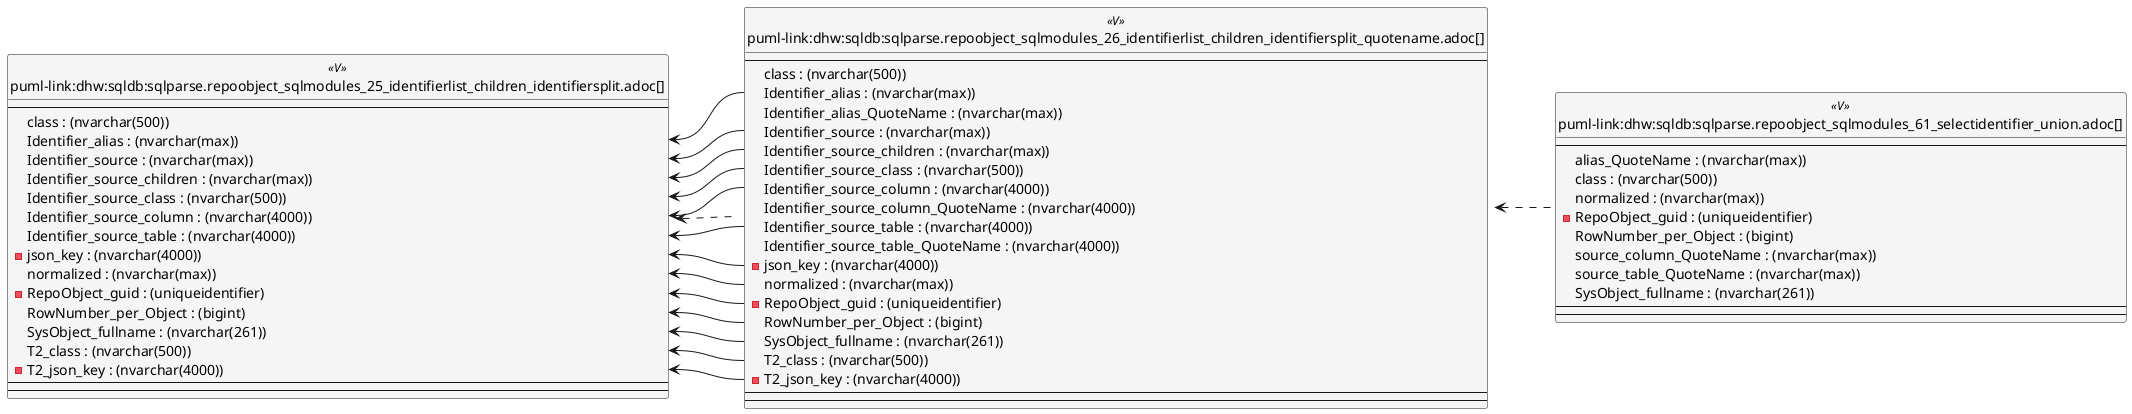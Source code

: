 @startuml
left to right direction
'top to bottom direction
hide circle
'avoide "." issues:
set namespaceSeparator none


skinparam class {
  BackgroundColor White
  BackgroundColor<<FN>> Yellow
  BackgroundColor<<FS>> Yellow
  BackgroundColor<<FT>> LightGray
  BackgroundColor<<IF>> Yellow
  BackgroundColor<<IS>> Yellow
  BackgroundColor<<P>> Aqua
  BackgroundColor<<PC>> Aqua
  BackgroundColor<<SN>> Yellow
  BackgroundColor<<SO>> SlateBlue
  BackgroundColor<<TF>> LightGray
  BackgroundColor<<TR>> Tomato
  BackgroundColor<<U>> White
  BackgroundColor<<V>> WhiteSmoke
  BackgroundColor<<X>> Aqua
  BackgroundColor<<external>> AliceBlue
}


entity "puml-link:dhw:sqldb:sqlparse.repoobject_sqlmodules_25_identifierlist_children_identifiersplit.adoc[]" as sqlparse.RepoObject_SqlModules_25_IdentifierList_children_IdentifierSplit << V >> {
  --
  class : (nvarchar(500))
  Identifier_alias : (nvarchar(max))
  Identifier_source : (nvarchar(max))
  Identifier_source_children : (nvarchar(max))
  Identifier_source_class : (nvarchar(500))
  Identifier_source_column : (nvarchar(4000))
  Identifier_source_table : (nvarchar(4000))
  - json_key : (nvarchar(4000))
  normalized : (nvarchar(max))
  - RepoObject_guid : (uniqueidentifier)
  RowNumber_per_Object : (bigint)
  SysObject_fullname : (nvarchar(261))
  T2_class : (nvarchar(500))
  - T2_json_key : (nvarchar(4000))
  --
  --
}

entity "puml-link:dhw:sqldb:sqlparse.repoobject_sqlmodules_26_identifierlist_children_identifiersplit_quotename.adoc[]" as sqlparse.RepoObject_SqlModules_26_IdentifierList_children_IdentifierSplit_QuoteName << V >> {
  --
  class : (nvarchar(500))
  Identifier_alias : (nvarchar(max))
  Identifier_alias_QuoteName : (nvarchar(max))
  Identifier_source : (nvarchar(max))
  Identifier_source_children : (nvarchar(max))
  Identifier_source_class : (nvarchar(500))
  Identifier_source_column : (nvarchar(4000))
  Identifier_source_column_QuoteName : (nvarchar(4000))
  Identifier_source_table : (nvarchar(4000))
  Identifier_source_table_QuoteName : (nvarchar(4000))
  - json_key : (nvarchar(4000))
  normalized : (nvarchar(max))
  - RepoObject_guid : (uniqueidentifier)
  RowNumber_per_Object : (bigint)
  SysObject_fullname : (nvarchar(261))
  T2_class : (nvarchar(500))
  - T2_json_key : (nvarchar(4000))
  --
  --
}

entity "puml-link:dhw:sqldb:sqlparse.repoobject_sqlmodules_61_selectidentifier_union.adoc[]" as sqlparse.RepoObject_SqlModules_61_SelectIdentifier_Union << V >> {
  --
  alias_QuoteName : (nvarchar(max))
  class : (nvarchar(500))
  normalized : (nvarchar(max))
  - RepoObject_guid : (uniqueidentifier)
  RowNumber_per_Object : (bigint)
  source_column_QuoteName : (nvarchar(max))
  source_table_QuoteName : (nvarchar(max))
  SysObject_fullname : (nvarchar(261))
  --
  --
}

sqlparse.RepoObject_SqlModules_25_IdentifierList_children_IdentifierSplit <.. sqlparse.RepoObject_SqlModules_26_IdentifierList_children_IdentifierSplit_QuoteName
sqlparse.RepoObject_SqlModules_26_IdentifierList_children_IdentifierSplit_QuoteName <.. sqlparse.RepoObject_SqlModules_61_SelectIdentifier_Union
"sqlparse.RepoObject_SqlModules_25_IdentifierList_children_IdentifierSplit::Identifier_alias" <-- "sqlparse.RepoObject_SqlModules_26_IdentifierList_children_IdentifierSplit_QuoteName::Identifier_alias"
"sqlparse.RepoObject_SqlModules_25_IdentifierList_children_IdentifierSplit::Identifier_source" <-- "sqlparse.RepoObject_SqlModules_26_IdentifierList_children_IdentifierSplit_QuoteName::Identifier_source"
"sqlparse.RepoObject_SqlModules_25_IdentifierList_children_IdentifierSplit::Identifier_source_children" <-- "sqlparse.RepoObject_SqlModules_26_IdentifierList_children_IdentifierSplit_QuoteName::Identifier_source_children"
"sqlparse.RepoObject_SqlModules_25_IdentifierList_children_IdentifierSplit::Identifier_source_class" <-- "sqlparse.RepoObject_SqlModules_26_IdentifierList_children_IdentifierSplit_QuoteName::Identifier_source_class"
"sqlparse.RepoObject_SqlModules_25_IdentifierList_children_IdentifierSplit::Identifier_source_column" <-- "sqlparse.RepoObject_SqlModules_26_IdentifierList_children_IdentifierSplit_QuoteName::Identifier_source_column"
"sqlparse.RepoObject_SqlModules_25_IdentifierList_children_IdentifierSplit::Identifier_source_table" <-- "sqlparse.RepoObject_SqlModules_26_IdentifierList_children_IdentifierSplit_QuoteName::Identifier_source_table"
"sqlparse.RepoObject_SqlModules_25_IdentifierList_children_IdentifierSplit::json_key" <-- "sqlparse.RepoObject_SqlModules_26_IdentifierList_children_IdentifierSplit_QuoteName::json_key"
"sqlparse.RepoObject_SqlModules_25_IdentifierList_children_IdentifierSplit::normalized" <-- "sqlparse.RepoObject_SqlModules_26_IdentifierList_children_IdentifierSplit_QuoteName::normalized"
"sqlparse.RepoObject_SqlModules_25_IdentifierList_children_IdentifierSplit::RepoObject_guid" <-- "sqlparse.RepoObject_SqlModules_26_IdentifierList_children_IdentifierSplit_QuoteName::RepoObject_guid"
"sqlparse.RepoObject_SqlModules_25_IdentifierList_children_IdentifierSplit::RowNumber_per_Object" <-- "sqlparse.RepoObject_SqlModules_26_IdentifierList_children_IdentifierSplit_QuoteName::RowNumber_per_Object"
"sqlparse.RepoObject_SqlModules_25_IdentifierList_children_IdentifierSplit::SysObject_fullname" <-- "sqlparse.RepoObject_SqlModules_26_IdentifierList_children_IdentifierSplit_QuoteName::SysObject_fullname"
"sqlparse.RepoObject_SqlModules_25_IdentifierList_children_IdentifierSplit::T2_class" <-- "sqlparse.RepoObject_SqlModules_26_IdentifierList_children_IdentifierSplit_QuoteName::T2_class"
"sqlparse.RepoObject_SqlModules_25_IdentifierList_children_IdentifierSplit::T2_json_key" <-- "sqlparse.RepoObject_SqlModules_26_IdentifierList_children_IdentifierSplit_QuoteName::T2_json_key"
@enduml

